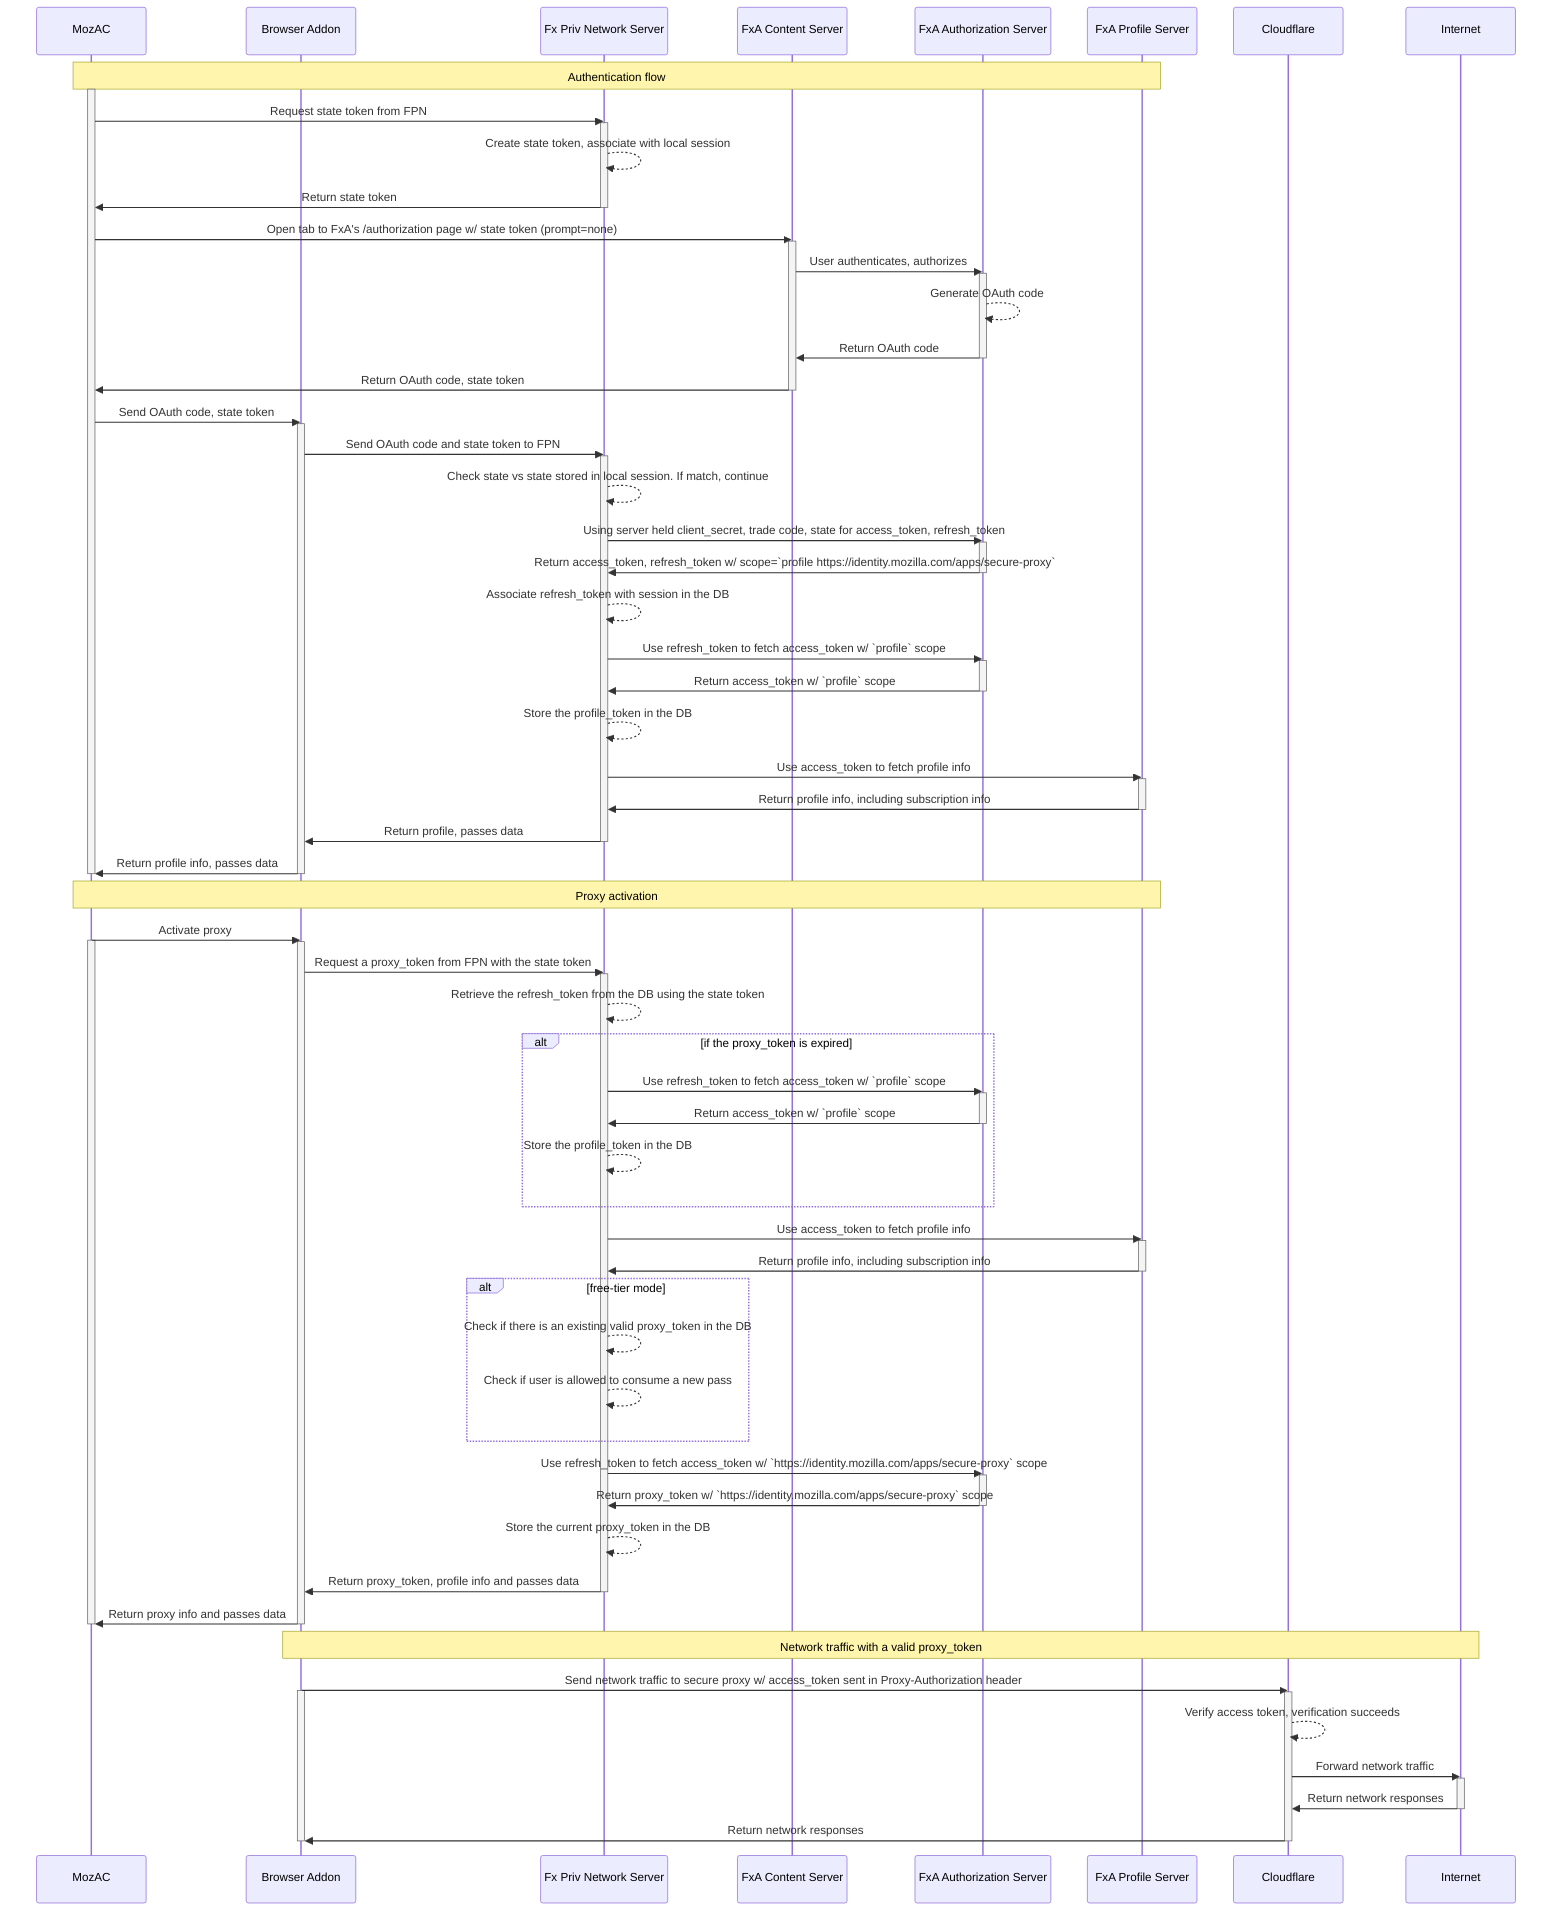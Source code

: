 sequenceDiagram
participant MozAC as MozAC
participant XPI as Browser Addon
participant FPN as Fx Priv Network Server
participant FxA as FxA Content Server
participant FxAA as FxA Authorization Server
participant FxAP as FxA Profile Server
participant CF as Cloudflare
participant IN as Internet

Note over MozAC, FxAP: Authentication flow
activate MozAC
MozAC->>FPN: Request state token from FPN
activate FPN
FPN-->>FPN: Create state token, associate with local session
FPN->>MozAC: Return state token
deactivate FPN
MozAC->>FxA: Open tab to FxA's /authorization page w/ state token (prompt=none)
activate FxA
FxA->>FxAA: User authenticates, authorizes
activate FxAA
FxAA-->>FxAA: Generate OAuth code
FxAA->>FxA: Return OAuth code
deactivate FxAA
FxA->>MozAC: Return OAuth code, state token
deactivate FxA
MozAC->>XPI: Send OAuth code, state token
activate XPI
XPI->>FPN: Send OAuth code and state token to FPN
activate FPN
FPN-->>FPN: Check state vs state stored in local session. If match, continue
FPN->>FxAA: Using server held client_secret, trade code, state for access_token, refresh_token
activate FxAA
FxAA->>FPN: Return access_token, refresh_token w/ scope=`profile https://identity.mozilla.com/apps/secure-proxy`
deactivate FxAA
FPN-->>FPN: Associate refresh_token with session in the DB
FPN->>FxAA: Use refresh_token to fetch access_token w/ `profile` scope
activate FxAA
FxAA->>FPN: Return access_token w/ `profile` scope
deactivate FxAA
FPN-->>FPN: Store the profile_token in the DB
FPN->>FxAP: Use access_token to fetch profile info
activate FxAP
FxAP->>FPN: Return profile info, including subscription info
deactivate FxAP
FPN->>XPI: Return profile, passes data
deactivate FPN
XPI->>MozAC: Return profile info, passes data
deactivate XPI
deactivate MozAC

Note over MozAC, FxAP: Proxy activation
MozAC->>XPI: Activate proxy
activate MozAC
activate XPI
XPI->>FPN: Request a proxy_token from FPN with the state token
activate FPN
FPN-->>FPN: Retrieve the refresh_token from the DB using the state token
alt if the proxy_token is expired
FPN->>FxAA: Use refresh_token to fetch access_token w/ `profile` scope
activate FxAA
FxAA->>FPN: Return access_token w/ `profile` scope
deactivate FxAA
FPN-->>FPN: Store the profile_token in the DB
end
FPN->>FxAP: Use access_token to fetch profile info
activate FxAP
FxAP->>FPN: Return profile info, including subscription info
deactivate FxAP
alt free-tier mode
FPN-->>FPN: Check if there is an existing valid proxy_token in the DB
FPN-->>FPN: Check if user is allowed to consume a new pass
end
FPN->>FxAA: Use refresh_token to fetch access_token w/ `https://identity.mozilla.com/apps/secure-proxy` scope
activate FxAA
FxAA->>FPN: Return proxy_token w/ `https://identity.mozilla.com/apps/secure-proxy` scope
deactivate FxAA
FPN-->>FPN: Store the current proxy_token in the DB
FPN->>XPI: Return proxy_token, profile info and passes data
deactivate FPN
XPI->>MozAC: Return proxy info and passes data
deactivate XPI
deactivate MozAC

Note over XPI, IN: Network traffic with a valid proxy_token
XPI->>CF: Send network traffic to secure proxy w/ access_token sent in Proxy-Authorization header
activate XPI
activate CF
CF-->>CF: Verify access token, verification succeeds
CF->>IN: Forward network traffic
activate IN
IN->>CF: Return network responses
deactivate IN
CF->>XPI: Return network responses
deactivate CF
deactivate XPI